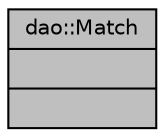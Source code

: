 digraph "dao::Match"
{
 // LATEX_PDF_SIZE
  edge [fontname="Helvetica",fontsize="10",labelfontname="Helvetica",labelfontsize="10"];
  node [fontname="Helvetica",fontsize="10",shape=record];
  Node1 [label="{dao::Match\n||}",height=0.2,width=0.4,color="black", fillcolor="grey75", style="filled", fontcolor="black",tooltip=" "];
}
